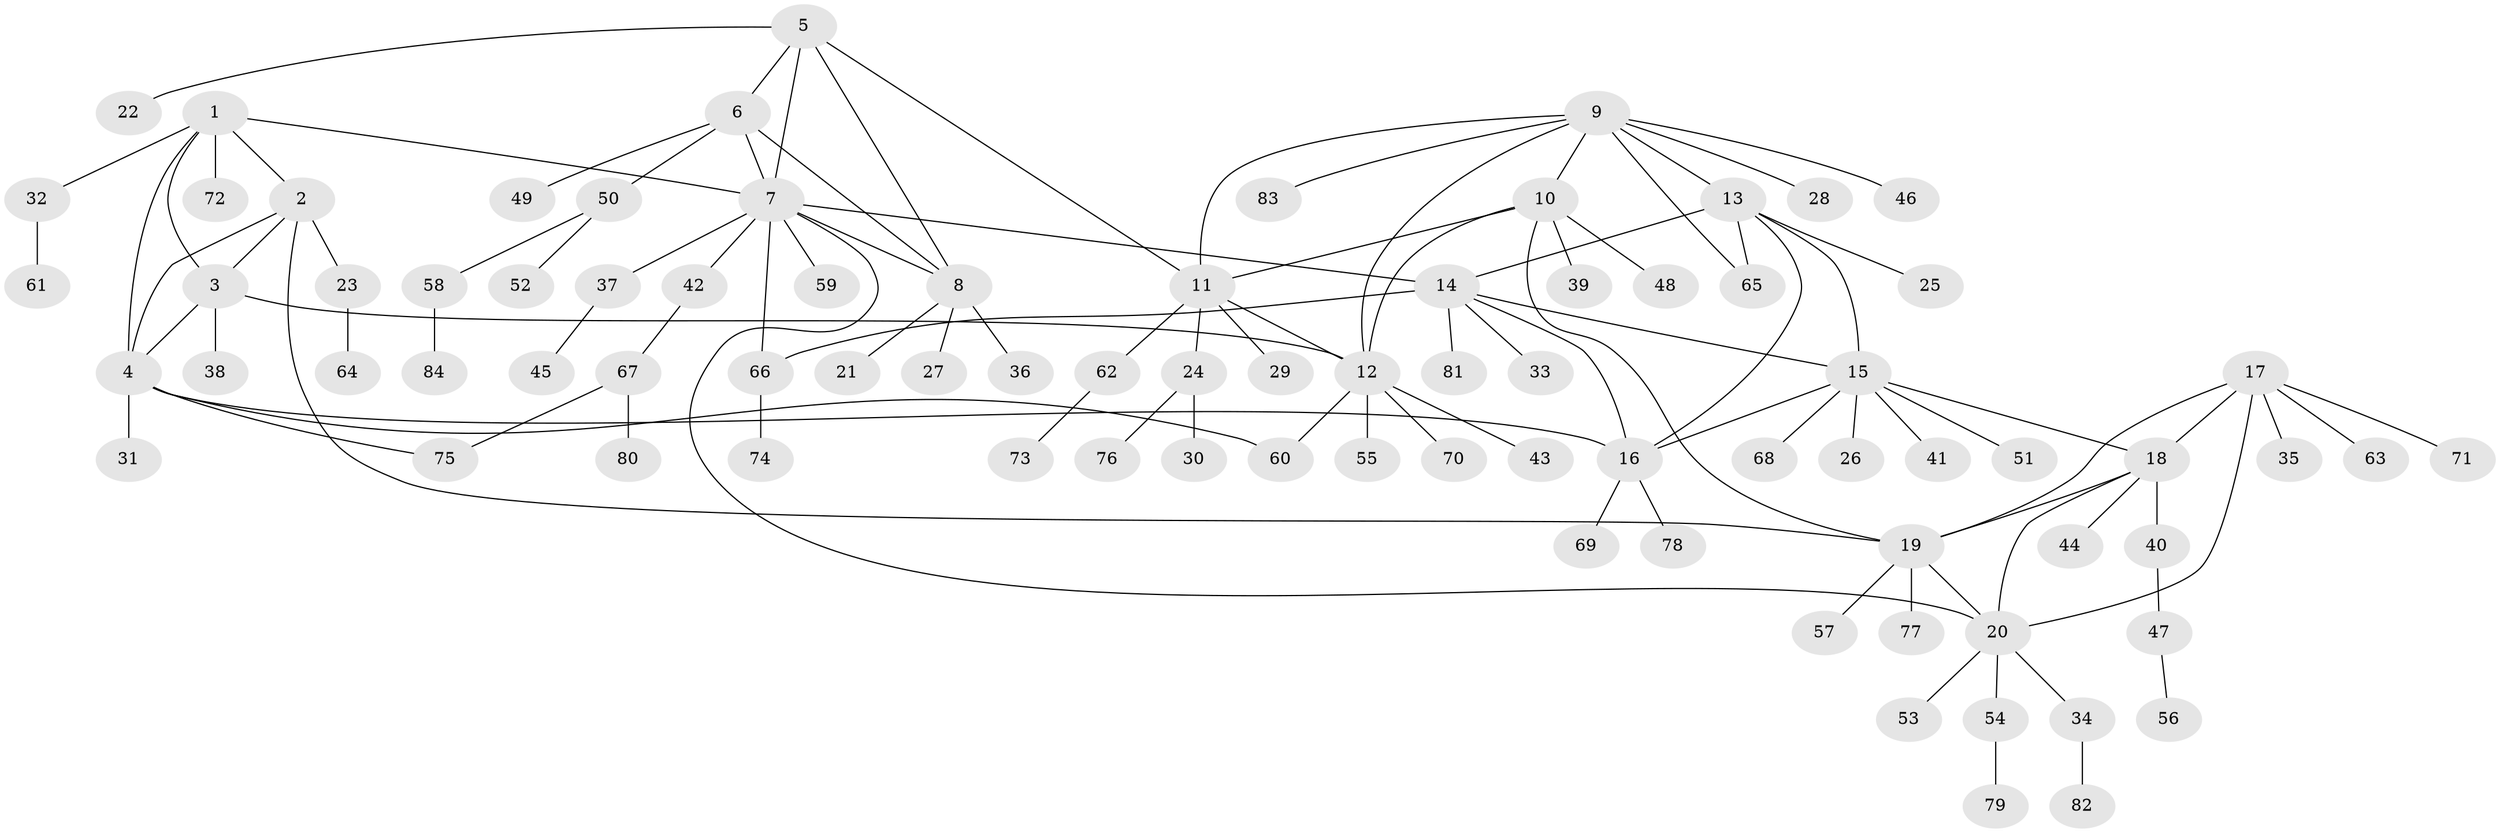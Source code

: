 // coarse degree distribution, {4: 0.04918032786885246, 7: 0.06557377049180328, 3: 0.03278688524590164, 6: 0.06557377049180328, 9: 0.03278688524590164, 5: 0.01639344262295082, 1: 0.639344262295082, 2: 0.09836065573770492}
// Generated by graph-tools (version 1.1) at 2025/42/03/06/25 10:42:14]
// undirected, 84 vertices, 108 edges
graph export_dot {
graph [start="1"]
  node [color=gray90,style=filled];
  1;
  2;
  3;
  4;
  5;
  6;
  7;
  8;
  9;
  10;
  11;
  12;
  13;
  14;
  15;
  16;
  17;
  18;
  19;
  20;
  21;
  22;
  23;
  24;
  25;
  26;
  27;
  28;
  29;
  30;
  31;
  32;
  33;
  34;
  35;
  36;
  37;
  38;
  39;
  40;
  41;
  42;
  43;
  44;
  45;
  46;
  47;
  48;
  49;
  50;
  51;
  52;
  53;
  54;
  55;
  56;
  57;
  58;
  59;
  60;
  61;
  62;
  63;
  64;
  65;
  66;
  67;
  68;
  69;
  70;
  71;
  72;
  73;
  74;
  75;
  76;
  77;
  78;
  79;
  80;
  81;
  82;
  83;
  84;
  1 -- 2;
  1 -- 3;
  1 -- 4;
  1 -- 7;
  1 -- 32;
  1 -- 72;
  2 -- 3;
  2 -- 4;
  2 -- 19;
  2 -- 23;
  3 -- 4;
  3 -- 12;
  3 -- 38;
  4 -- 16;
  4 -- 31;
  4 -- 60;
  4 -- 75;
  5 -- 6;
  5 -- 7;
  5 -- 8;
  5 -- 11;
  5 -- 22;
  6 -- 7;
  6 -- 8;
  6 -- 49;
  6 -- 50;
  7 -- 8;
  7 -- 14;
  7 -- 20;
  7 -- 37;
  7 -- 42;
  7 -- 59;
  7 -- 66;
  8 -- 21;
  8 -- 27;
  8 -- 36;
  9 -- 10;
  9 -- 11;
  9 -- 12;
  9 -- 13;
  9 -- 28;
  9 -- 46;
  9 -- 65;
  9 -- 83;
  10 -- 11;
  10 -- 12;
  10 -- 19;
  10 -- 39;
  10 -- 48;
  11 -- 12;
  11 -- 24;
  11 -- 29;
  11 -- 62;
  12 -- 43;
  12 -- 55;
  12 -- 60;
  12 -- 70;
  13 -- 14;
  13 -- 15;
  13 -- 16;
  13 -- 25;
  13 -- 65;
  14 -- 15;
  14 -- 16;
  14 -- 33;
  14 -- 66;
  14 -- 81;
  15 -- 16;
  15 -- 18;
  15 -- 26;
  15 -- 41;
  15 -- 51;
  15 -- 68;
  16 -- 69;
  16 -- 78;
  17 -- 18;
  17 -- 19;
  17 -- 20;
  17 -- 35;
  17 -- 63;
  17 -- 71;
  18 -- 19;
  18 -- 20;
  18 -- 40;
  18 -- 44;
  19 -- 20;
  19 -- 57;
  19 -- 77;
  20 -- 34;
  20 -- 53;
  20 -- 54;
  23 -- 64;
  24 -- 30;
  24 -- 76;
  32 -- 61;
  34 -- 82;
  37 -- 45;
  40 -- 47;
  42 -- 67;
  47 -- 56;
  50 -- 52;
  50 -- 58;
  54 -- 79;
  58 -- 84;
  62 -- 73;
  66 -- 74;
  67 -- 75;
  67 -- 80;
}
